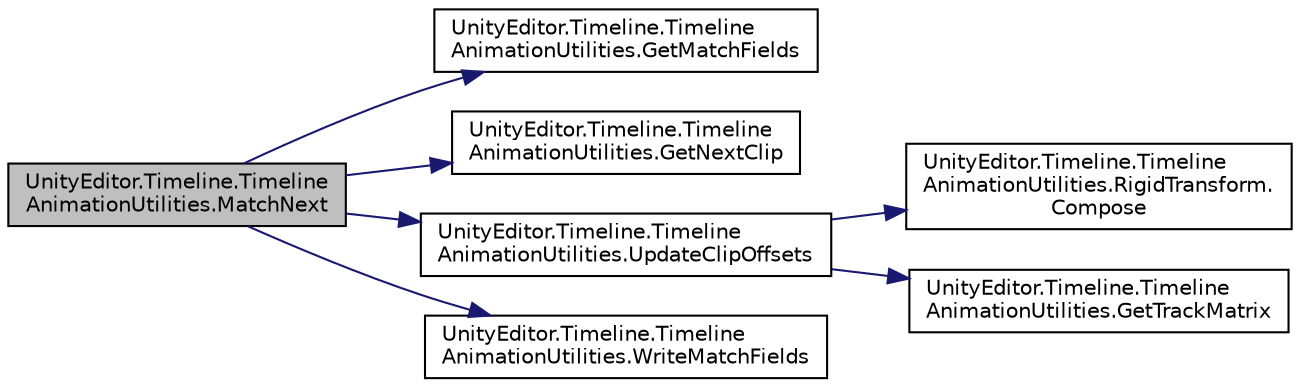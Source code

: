 digraph "UnityEditor.Timeline.TimelineAnimationUtilities.MatchNext"
{
 // LATEX_PDF_SIZE
  edge [fontname="Helvetica",fontsize="10",labelfontname="Helvetica",labelfontsize="10"];
  node [fontname="Helvetica",fontsize="10",shape=record];
  rankdir="LR";
  Node1 [label="UnityEditor.Timeline.Timeline\lAnimationUtilities.MatchNext",height=0.2,width=0.4,color="black", fillcolor="grey75", style="filled", fontcolor="black",tooltip=" "];
  Node1 -> Node2 [color="midnightblue",fontsize="10",style="solid",fontname="Helvetica"];
  Node2 [label="UnityEditor.Timeline.Timeline\lAnimationUtilities.GetMatchFields",height=0.2,width=0.4,color="black", fillcolor="white", style="filled",URL="$class_unity_editor_1_1_timeline_1_1_timeline_animation_utilities.html#adc78dfd5e81777f2c0aaf2a8ebd52299",tooltip=" "];
  Node1 -> Node3 [color="midnightblue",fontsize="10",style="solid",fontname="Helvetica"];
  Node3 [label="UnityEditor.Timeline.Timeline\lAnimationUtilities.GetNextClip",height=0.2,width=0.4,color="black", fillcolor="white", style="filled",URL="$class_unity_editor_1_1_timeline_1_1_timeline_animation_utilities.html#a1a18650db646af0cfddd0dbe620f02b2",tooltip=" "];
  Node1 -> Node4 [color="midnightblue",fontsize="10",style="solid",fontname="Helvetica"];
  Node4 [label="UnityEditor.Timeline.Timeline\lAnimationUtilities.UpdateClipOffsets",height=0.2,width=0.4,color="black", fillcolor="white", style="filled",URL="$class_unity_editor_1_1_timeline_1_1_timeline_animation_utilities.html#ab78781ab97ad2ae5a66a40ef3413b59f",tooltip=" "];
  Node4 -> Node5 [color="midnightblue",fontsize="10",style="solid",fontname="Helvetica"];
  Node5 [label="UnityEditor.Timeline.Timeline\lAnimationUtilities.RigidTransform.\lCompose",height=0.2,width=0.4,color="black", fillcolor="white", style="filled",URL="$struct_unity_editor_1_1_timeline_1_1_timeline_animation_utilities_1_1_rigid_transform.html#a6bc22f166dddf12d8eac13f50b219d0c",tooltip=" "];
  Node4 -> Node6 [color="midnightblue",fontsize="10",style="solid",fontname="Helvetica"];
  Node6 [label="UnityEditor.Timeline.Timeline\lAnimationUtilities.GetTrackMatrix",height=0.2,width=0.4,color="black", fillcolor="white", style="filled",URL="$class_unity_editor_1_1_timeline_1_1_timeline_animation_utilities.html#a62d4fcd4126fcc6f994d8dff000e1d8d",tooltip=" "];
  Node1 -> Node7 [color="midnightblue",fontsize="10",style="solid",fontname="Helvetica"];
  Node7 [label="UnityEditor.Timeline.Timeline\lAnimationUtilities.WriteMatchFields",height=0.2,width=0.4,color="black", fillcolor="white", style="filled",URL="$class_unity_editor_1_1_timeline_1_1_timeline_animation_utilities.html#ae3b56eba28e9a0669114c0646f5bc6bc",tooltip=" "];
}
